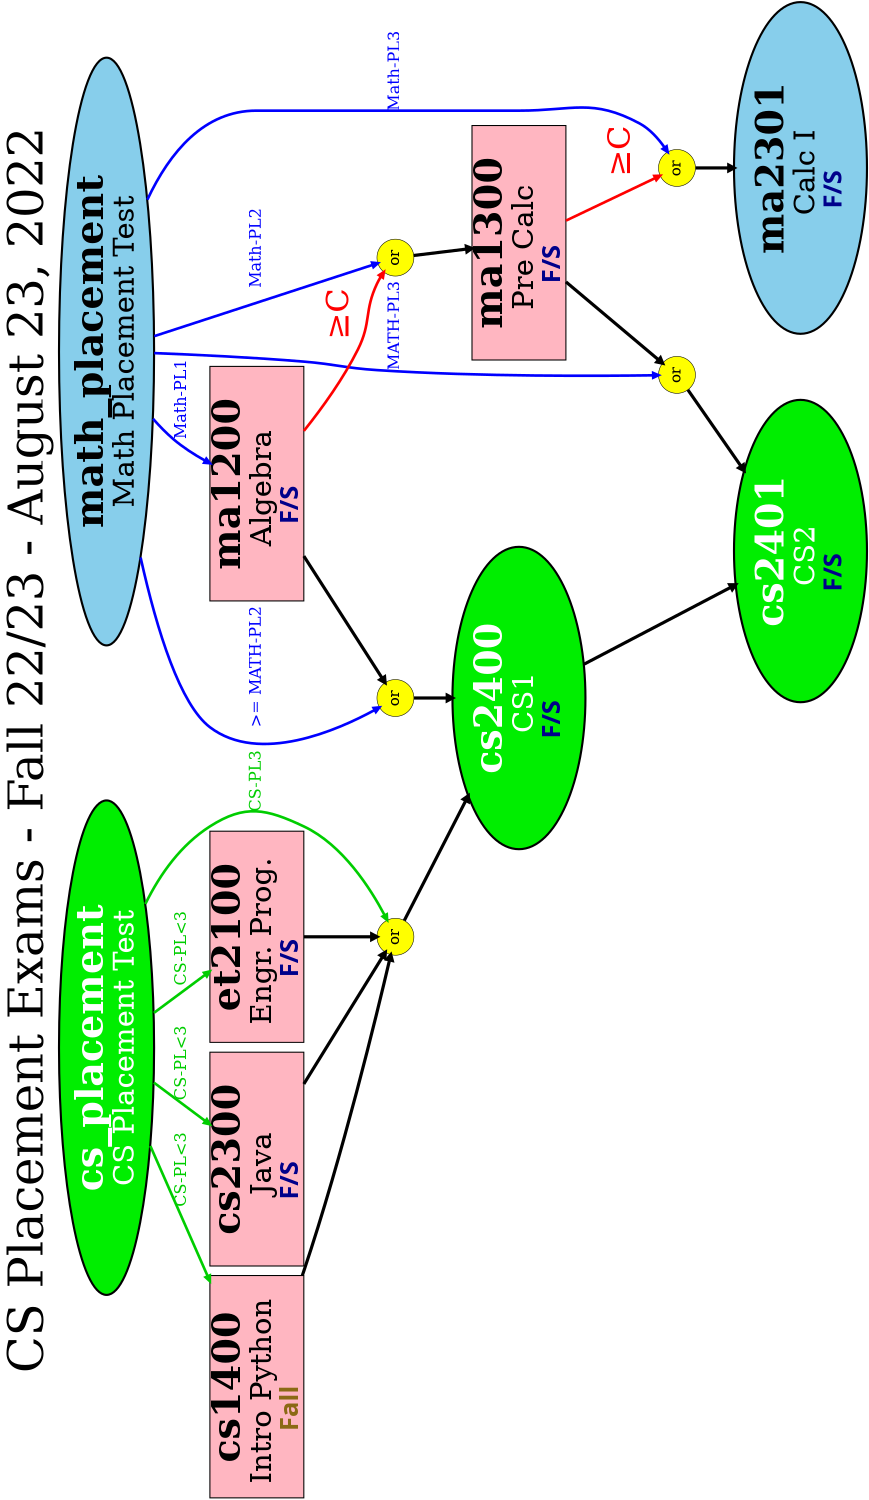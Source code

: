 # 1 "cs_placement.dotcc"
# 1 "<built-in>" 1
# 1 "<built-in>" 3
# 399 "<built-in>" 3
# 1 "<command line>" 1
# 1 "<built-in>" 2
# 1 "cs_placement.dotcc" 2
// C Preprocessor Style macros


# 1 "./eecs_prereq_design.h" 1
// C Preprocessor Style macros

// Version 0.9 - Shawn Ostermann - May 24, 2022

// the look of required classes






// the look of elective classes




// the look of remedial (Intro) classes




// this controls what the prerequisite arrows look like









// this controls what the "semester" tags look like






// the next line contains non-printing spaces to paste below to get around a mixed-font centering problem in graphviz...
//          









// for things like "Senior Standing" as a prerequisite




//  Note, the "when" line below has 2 non-printing space characters ("en space", copied from Word)
// otherwise, graphviz miscalculated "centering" whence fonts change and this moves the "semester" a little more to the left. Sigh...








// classes with a caveat (4 lines)

# 4 "cs_placement.dotcc" 2

// https://graphviz.org/docs/
// https://graphviz.org/doc/info/colors.html
// https://www.catalogs.ohio.edu/preview_program.php?catoid=70&poid=19841&hl=%22computer+science%22
digraph cs_placement {
	// draw prereqs from top to bottom
	rankdir=TB;
	// rankdir=LR;
	
	// Maximum width and height of drawing, in inches.
	size="10,7"
	
	// Width and height of output pages, in inches.
	// If only a single value is given, this is used for both the width and height.
	// At present, page only works for PostScript output. 
	// page="8,10"

	// There are a TON of arrows between ranks 5 and 6, so this allows more space when it needs it
	ranksep="1.0"   // default is 0.5

	// to make better bitmap versions - but use PDF!!!
	graph [ dpi = 600 ]; 	

	// looks better this way
	landscape=true	

	// title for the whole page
	labelloc="t"
	fontsize=90
    label="CS Placement Exams - Fall 22/23 - August 23, 2022"

	// placement tests
	node [shape=oval, sides=4, penwidth=4, style = "filled", fontcolor=white, fillcolor=green2,width=0.25,margin="0,0",fontsize=28] ; cs_placement [margin="0,0", label= < <FONT POINT-SIZE="72"> <b> cs_placement </b> </FONT> <br/> <FONT POINT-SIZE="55"> CS Placement Test </FONT> >];
	node [shape=oval, sides=4, penwidth=4, style = "filled", fontcolor=black, fillcolor=skyblue,width=0.25,margin="0,0",fontsize=28] ; math_placement [margin="0,0", label= < <FONT POINT-SIZE="72"> <b> math_placement </b> </FONT> <br/> <FONT POINT-SIZE="55"> Math Placement Test </FONT> >];


	// remedial CS course options
	node [shape = box, penwidth=2, style = filled, fontcolor=black, fillcolor=lightpink,width=0.25,margin="0,0",fontsize=28] ; cs1400 [margin="0,0", label= < <FONT POINT-SIZE="72"> <b> cs1400 </b> </FONT> <br/> <FONT POINT-SIZE="55"> Intro Python </FONT> <FONT POINT-SIZE="50"> <br /> </FONT> <FONT POINT-SIZE="48" face="Impact"> <FONT COLOR="goldenrod4"><b> Fall </b></FONT>   </FONT> >, ];	
	cs_placement -> cs1400 [ label = "CS-PL<3", fontsize=30, fontcolor=green3, penwidth=5, color=green3, style=bold]
	node [shape = box, penwidth=2, style = filled, fontcolor=black, fillcolor=lightpink,width=0.25,margin="0,0",fontsize=28] ; cs2300 [margin="0,0", label= < <FONT POINT-SIZE="72"> <b> cs2300 </b> </FONT> <br/> <FONT POINT-SIZE="55"> Java </FONT> <FONT POINT-SIZE="50"> <br /> </FONT> <FONT POINT-SIZE="48" face="Impact"> <FONT COLOR="darkblue"><b> F/S </b></FONT>   </FONT> >, ];
	cs_placement -> cs2300 [ label = "CS-PL<3", fontsize=30, fontcolor=green3, penwidth=5, color=green3, style=bold]
	node [shape = box, penwidth=2, style = filled, fontcolor=black, fillcolor=lightpink,width=0.25,margin="0,0",fontsize=28] ; et2100 [margin="0,0", label= < <FONT POINT-SIZE="72"> <b> et2100 </b> </FONT> <br/> <FONT POINT-SIZE="55"> Engr. Prog. </FONT> <FONT POINT-SIZE="50"> <br /> </FONT> <FONT POINT-SIZE="48" face="Impact"> <FONT COLOR="darkblue"><b> F/S </b></FONT>   </FONT> >, ];	
	cs_placement -> et2100 [ label = "CS-PL<3", fontsize=30, fontcolor=green3, penwidth=5, color=green3, style=bold]



	// remedial Math course options
    node [shape = box, penwidth=2, style = filled, fontcolor=black, fillcolor=lightpink,width=0.25,margin="0,0",fontsize=28] ; ma1200 [margin="0,0", label= < <FONT POINT-SIZE="72"> <b> ma1200 </b> </FONT> <br/> <FONT POINT-SIZE="55"> Algebra </FONT> <FONT POINT-SIZE="50"> <br /> </FONT> <FONT POINT-SIZE="48" face="Impact"> <FONT COLOR="darkblue"><b> F/S </b></FONT>   </FONT> >, ];
	math_placement -> ma1200 [ label = "Math-PL1", fontsize=30, fontcolor=blue, penwidth=5, color=blue, style=bold]


    node [shape = box, penwidth=2, style = filled, fontcolor=black, fillcolor=lightpink,width=0.25,margin="0,0",fontsize=28] ; ma1300 [margin="0,0", label= < <FONT POINT-SIZE="72"> <b> ma1300 </b> </FONT> <br/> <FONT POINT-SIZE="55"> Pre Calc </FONT> <FONT POINT-SIZE="50"> <br /> </FONT> <FONT POINT-SIZE="48" face="Impact"> <FONT COLOR="darkblue"><b> F/S </b></FONT>   </FONT> >, ];
	// (C or better in shape=oval, sides=4, penwidth=4, style = "filled", fontcolor=black, fillcolor=skyblue 1200 or shape=oval, sides=4, penwidth=4, style = "filled", fontcolor=black, fillcolor=skyblue 1321) or math placement level 2 or higher WARNING: No credit for both this course and shape=oval, sides=4, penwidth=4, style = "filled", fontcolor=black, fillcolor=skyblue 1322 (first course taken deducted)
	node [shape=circle, style = "filled", penwidth=1, fontcolor=black, fillcolor=yellow] ; ma1300_or [label=" or "];
	ma1300_or -> ma1300 [penwidth=6]
	ma1200 -> ma1300_or [ label = " ≥C", fontsize=60, fontcolor=red, penwidth=5, color=red, style=bold]
	math_placement -> ma1300_or [ label = "Math-PL2", fontsize=30, fontcolor=blue, penwidth=5, color=blue, style=bold]


	// required courses
    node [shape=oval, sides=4, penwidth=4, style = "filled", fontcolor=black, fillcolor=skyblue,width=0.25,margin="0,0",fontsize=28] ; ma2301 [margin="0,0", label= < <FONT POINT-SIZE="72"> <b> ma2301 </b> </FONT> <br/> <FONT POINT-SIZE="55"> Calc I </FONT> <FONT POINT-SIZE="50"> <br /> </FONT> <FONT POINT-SIZE="48" face="Impact"> <FONT COLOR="darkblue"><b> F/S </b></FONT>   </FONT> >, ];
	// (B or better in shape=oval, sides=4, penwidth=4, style = "filled", fontcolor=black, fillcolor=skyblue 1350) or (C or better in 1300 or 1322) or (Math placement level 3)
	node [shape=circle, style = "filled", penwidth=1, fontcolor=black, fillcolor=yellow] ; ma2301_or [label=" or "];
	ma2301_or -> ma2301 [penwidth=6]
	ma1300 -> ma2301_or [ label = " ≥C", fontsize=60, fontcolor=red, penwidth=5, color=red, style=bold]
	math_placement -> ma2301_or [ label = "Math-PL3", fontsize=30, fontcolor=blue, penwidth=5, color=blue, style=bold]


	node [shape=oval, sides=4, penwidth=4, style = "filled", fontcolor=white, fillcolor=green2,width=0.25,margin="0,0",fontsize=28] ; cs2400 [margin="0,0", label= < <FONT POINT-SIZE="72"> <b> cs2400 </b> </FONT> <br/> <FONT POINT-SIZE="55"> CS1 </FONT> <FONT POINT-SIZE="50"> <br /> </FONT> <FONT POINT-SIZE="48" face="Impact"> <FONT COLOR="darkblue"><b> F/S </b></FONT>   </FONT> >, ];
	// (shape=oval, sides=4, penwidth=4, style = "filled", fontcolor=black, fillcolor=skyblue 1200 or Math Placement level 2 or higher) and 
	// (CS 1400 or 2300 or ET 2100 or Computer Science Placement level 3)
	node [shape=circle, style = "filled", penwidth=1, fontcolor=black, fillcolor=yellow] ; cs2400_or [label=" or "];
	cs2400_or -> cs2400 [penwidth=6]
	cs1400 -> cs2400_or [penwidth=6]
	cs2300 -> cs2400_or [penwidth=6]
	et2100 -> cs2400_or [penwidth=6]
	cs_placement -> cs2400_or [ label = "CS-PL3", fontsize=30, fontcolor=green3, penwidth=5, color=green3, style=bold]
	node [shape=circle, style = "filled", penwidth=1, fontcolor=black, fillcolor=yellow] ; cs2400_mor [label=" or "];
	ma1200 -> cs2400_mor [penwidth=6]
	cs2400_mor -> cs2400 [penwidth=6]
	math_placement -> cs2400_mor [ label = ">= MATH-PL2", fontsize=30, fontcolor=blue, penwidth=5, color=blue, style=bold]

	node [shape=oval, sides=4, penwidth=4, style = "filled", fontcolor=white, fillcolor=green2,width=0.25,margin="0,0",fontsize=28] ; cs2401 [margin="0,0", label= < <FONT POINT-SIZE="72"> <b> cs2401 </b> </FONT> <br/> <FONT POINT-SIZE="55"> CS2 </FONT> <FONT POINT-SIZE="50"> <br /> </FONT> <FONT POINT-SIZE="48" face="Impact"> <FONT COLOR="darkblue"><b> F/S </b></FONT>   </FONT> >, ];
	// CS 2400 and (shape=oval, sides=4, penwidth=4, style = "filled", fontcolor=black, fillcolor=skyblue 1300 or 2301 or Math Placement Level 3)
	node [shape=circle, style = "filled", penwidth=1, fontcolor=black, fillcolor=yellow] ; cs2401_or [label=" or "];
	cs2400 -> cs2401 [penwidth=6]
	cs2401_or -> cs2401 [penwidth=6]
	ma1300 -> cs2401_or [penwidth=6]
	math_placement -> cs2401_or [ label = "MATH-PL3", fontsize=30, fontcolor=blue, penwidth=5, color=blue, style=bold]

}

